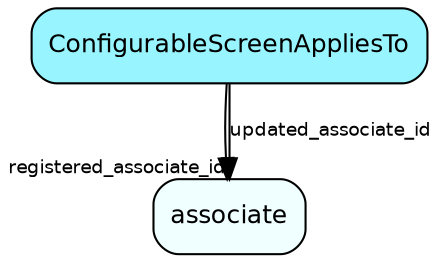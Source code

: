 digraph ConfigurableScreenAppliesTo  {
node [shape = box style="rounded, filled" fontname = "Helvetica" fontsize = "12" ]
edge [fontname = "Helvetica" fontsize = "9"]

ConfigurableScreenAppliesTo[fillcolor = "cadetblue1"]
associate[fillcolor = "azure1"]
ConfigurableScreenAppliesTo -> associate [headlabel = "registered_associate_id"]
ConfigurableScreenAppliesTo -> associate [label = "updated_associate_id"]
}
